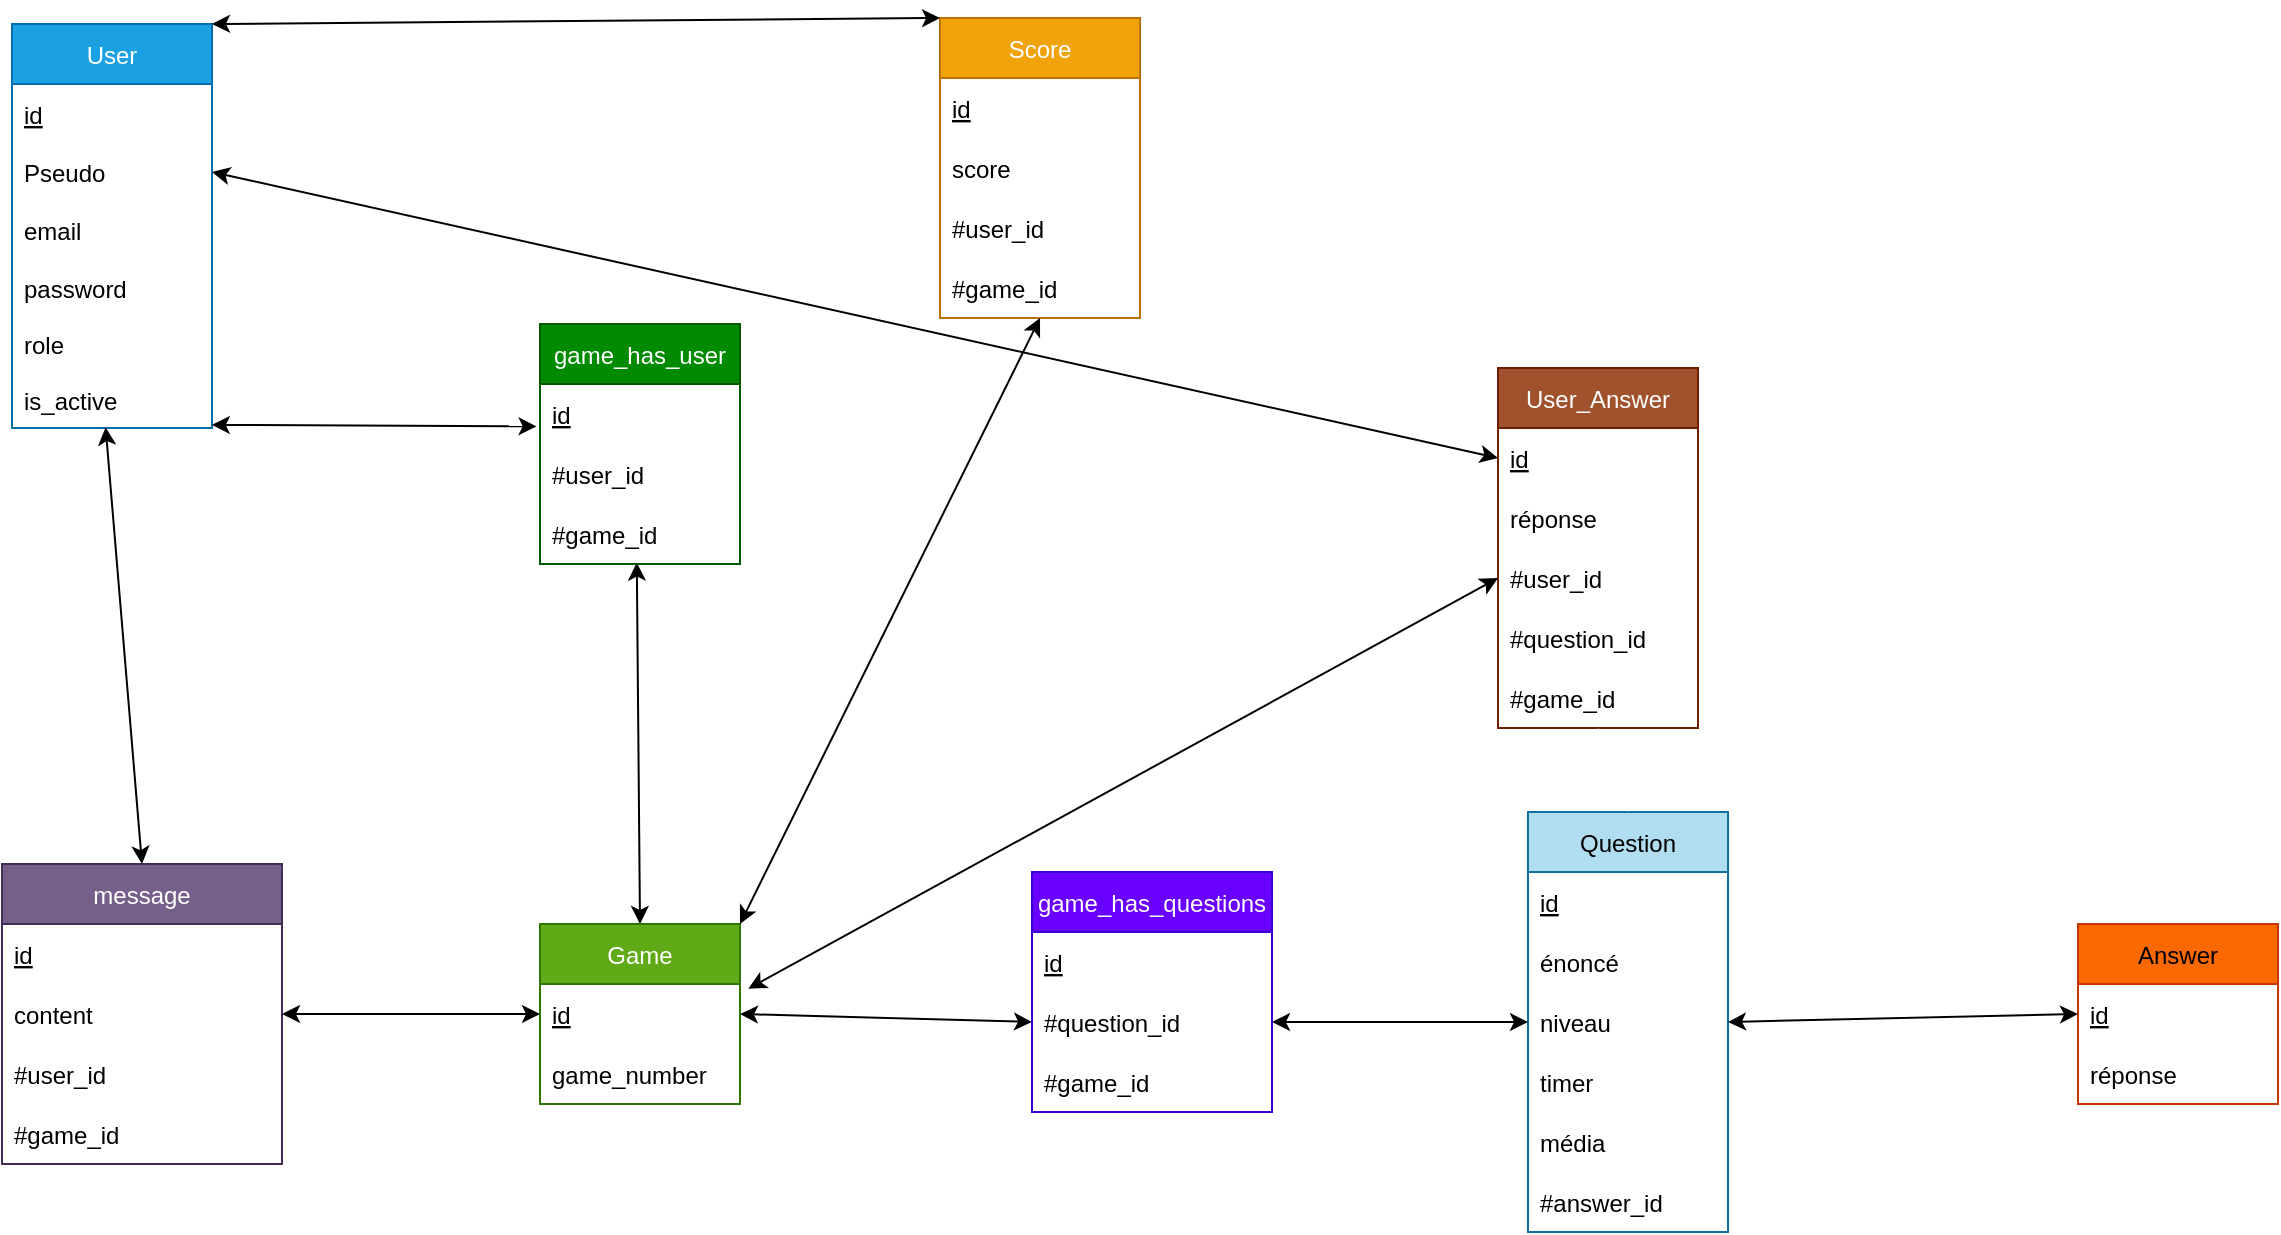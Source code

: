 <mxfile>
    <diagram id="J0Uayc_fJ_nXG9KXXlZn" name="Page-1">
        <mxGraphModel dx="3148" dy="1940" grid="0" gridSize="10" guides="1" tooltips="1" connect="1" arrows="1" fold="1" page="0" pageScale="1" pageWidth="850" pageHeight="1100" math="0" shadow="0">
            <root>
                <mxCell id="0"/>
                <mxCell id="1" parent="0"/>
                <mxCell id="2" value="User" style="swimlane;fontStyle=0;childLayout=stackLayout;horizontal=1;startSize=30;horizontalStack=0;resizeParent=1;resizeParentMax=0;resizeLast=0;collapsible=1;marginBottom=0;fillColor=#1ba1e2;fontColor=#ffffff;strokeColor=#006EAF;rounded=0;" parent="1" vertex="1">
                    <mxGeometry x="-1818" y="-759" width="100" height="202" as="geometry">
                        <mxRectangle x="-1184" y="-603" width="52" height="30" as="alternateBounds"/>
                    </mxGeometry>
                </mxCell>
                <mxCell id="3" value="id" style="text;strokeColor=none;fillColor=none;align=left;verticalAlign=middle;spacingLeft=4;spacingRight=4;overflow=hidden;points=[[0,0.5],[1,0.5]];portConstraint=eastwest;rotatable=0;fontStyle=4;rounded=0;" parent="2" vertex="1">
                    <mxGeometry y="30" width="100" height="30" as="geometry"/>
                </mxCell>
                <mxCell id="4" value="Pseudo" style="text;strokeColor=none;fillColor=none;align=left;verticalAlign=middle;spacingLeft=4;spacingRight=4;overflow=hidden;points=[[0,0.5],[1,0.5]];portConstraint=eastwest;rotatable=0;rounded=0;" parent="2" vertex="1">
                    <mxGeometry y="60" width="100" height="28" as="geometry"/>
                </mxCell>
                <mxCell id="5" value="email" style="text;strokeColor=none;fillColor=none;align=left;verticalAlign=middle;spacingLeft=4;spacingRight=4;overflow=hidden;points=[[0,0.5],[1,0.5]];portConstraint=eastwest;rotatable=0;rounded=0;" parent="2" vertex="1">
                    <mxGeometry y="88" width="100" height="30" as="geometry"/>
                </mxCell>
                <mxCell id="6" value="password" style="text;strokeColor=none;fillColor=none;align=left;verticalAlign=middle;spacingLeft=4;spacingRight=4;overflow=hidden;points=[[0,0.5],[1,0.5]];portConstraint=eastwest;rotatable=0;rounded=0;" parent="2" vertex="1">
                    <mxGeometry y="118" width="100" height="28" as="geometry"/>
                </mxCell>
                <mxCell id="7" value="role" style="text;strokeColor=none;fillColor=none;align=left;verticalAlign=middle;spacingLeft=4;spacingRight=4;overflow=hidden;points=[[0,0.5],[1,0.5]];portConstraint=eastwest;rotatable=0;rounded=0;" parent="2" vertex="1">
                    <mxGeometry y="146" width="100" height="28" as="geometry"/>
                </mxCell>
                <mxCell id="8" value="is_active" style="text;strokeColor=none;fillColor=none;align=left;verticalAlign=middle;spacingLeft=4;spacingRight=4;overflow=hidden;points=[[0,0.5],[1,0.5]];portConstraint=eastwest;rotatable=0;rounded=0;" parent="2" vertex="1">
                    <mxGeometry y="174" width="100" height="28" as="geometry"/>
                </mxCell>
                <mxCell id="74" style="edgeStyle=none;html=1;entryX=0.484;entryY=0.977;entryDx=0;entryDy=0;entryPerimeter=0;exitX=0.5;exitY=0;exitDx=0;exitDy=0;startArrow=classic;startFill=1;" parent="1" source="9" target="82" edge="1">
                    <mxGeometry relative="1" as="geometry">
                        <mxPoint x="-1523" y="-552" as="targetPoint"/>
                        <mxPoint x="-1521" y="-392" as="sourcePoint"/>
                    </mxGeometry>
                </mxCell>
                <mxCell id="9" value="Game" style="swimlane;fontStyle=0;childLayout=stackLayout;horizontal=1;startSize=30;horizontalStack=0;resizeParent=1;resizeParentMax=0;resizeLast=0;collapsible=1;marginBottom=0;fillColor=#60a917;fontColor=#ffffff;strokeColor=#2D7600;rounded=0;" parent="1" vertex="1">
                    <mxGeometry x="-1554" y="-309" width="100" height="90" as="geometry">
                        <mxRectangle x="-1184" y="-603" width="52" height="30" as="alternateBounds"/>
                    </mxGeometry>
                </mxCell>
                <mxCell id="10" value="id" style="text;strokeColor=none;fillColor=none;align=left;verticalAlign=middle;spacingLeft=4;spacingRight=4;overflow=hidden;points=[[0,0.5],[1,0.5]];portConstraint=eastwest;rotatable=0;fontStyle=4;rounded=0;" parent="9" vertex="1">
                    <mxGeometry y="30" width="100" height="30" as="geometry"/>
                </mxCell>
                <mxCell id="11" value="game_number" style="text;strokeColor=none;fillColor=none;align=left;verticalAlign=middle;spacingLeft=4;spacingRight=4;overflow=hidden;points=[[0,0.5],[1,0.5]];portConstraint=eastwest;rotatable=0;fontStyle=0;rounded=0;" parent="9" vertex="1">
                    <mxGeometry y="60" width="100" height="30" as="geometry"/>
                </mxCell>
                <mxCell id="12" value="Score" style="swimlane;fontStyle=0;childLayout=stackLayout;horizontal=1;startSize=30;horizontalStack=0;resizeParent=1;resizeParentMax=0;resizeLast=0;collapsible=1;marginBottom=0;fillColor=#f0a30a;strokeColor=#BD7000;rounded=0;fontColor=#FFFFFF;" parent="1" vertex="1">
                    <mxGeometry x="-1354" y="-762" width="100" height="150" as="geometry">
                        <mxRectangle x="-1184" y="-603" width="52" height="30" as="alternateBounds"/>
                    </mxGeometry>
                </mxCell>
                <mxCell id="13" value="id" style="text;strokeColor=none;fillColor=none;align=left;verticalAlign=middle;spacingLeft=4;spacingRight=4;overflow=hidden;points=[[0,0.5],[1,0.5]];portConstraint=eastwest;rotatable=0;fontStyle=4;rounded=0;" parent="12" vertex="1">
                    <mxGeometry y="30" width="100" height="30" as="geometry"/>
                </mxCell>
                <mxCell id="14" value="score" style="text;strokeColor=none;fillColor=none;align=left;verticalAlign=middle;spacingLeft=4;spacingRight=4;overflow=hidden;points=[[0,0.5],[1,0.5]];portConstraint=eastwest;rotatable=0;fontStyle=0;rounded=0;" parent="12" vertex="1">
                    <mxGeometry y="60" width="100" height="30" as="geometry"/>
                </mxCell>
                <mxCell id="72" value="#user_id" style="text;strokeColor=none;fillColor=none;align=left;verticalAlign=middle;spacingLeft=4;spacingRight=4;overflow=hidden;points=[[0,0.5],[1,0.5]];portConstraint=eastwest;rotatable=0;fontStyle=0;rounded=0;" parent="12" vertex="1">
                    <mxGeometry y="90" width="100" height="30" as="geometry"/>
                </mxCell>
                <mxCell id="84" value="#game_id" style="text;strokeColor=none;fillColor=none;align=left;verticalAlign=middle;spacingLeft=4;spacingRight=4;overflow=hidden;points=[[0,0.5],[1,0.5]];portConstraint=eastwest;rotatable=0;fontStyle=0;rounded=0;" parent="12" vertex="1">
                    <mxGeometry y="120" width="100" height="30" as="geometry"/>
                </mxCell>
                <mxCell id="23" value="Question" style="swimlane;fontStyle=0;childLayout=stackLayout;horizontal=1;startSize=30;horizontalStack=0;resizeParent=1;resizeParentMax=0;resizeLast=0;collapsible=1;marginBottom=0;fillColor=#b1ddf0;strokeColor=#10739e;rounded=0;" parent="1" vertex="1">
                    <mxGeometry x="-1060" y="-365" width="100" height="210" as="geometry">
                        <mxRectangle x="-1184" y="-603" width="52" height="30" as="alternateBounds"/>
                    </mxGeometry>
                </mxCell>
                <mxCell id="24" value="id" style="text;strokeColor=none;fillColor=none;align=left;verticalAlign=middle;spacingLeft=4;spacingRight=4;overflow=hidden;points=[[0,0.5],[1,0.5]];portConstraint=eastwest;rotatable=0;fontStyle=4;rounded=0;" parent="23" vertex="1">
                    <mxGeometry y="30" width="100" height="30" as="geometry"/>
                </mxCell>
                <mxCell id="25" value="énoncé" style="text;strokeColor=none;fillColor=none;align=left;verticalAlign=middle;spacingLeft=4;spacingRight=4;overflow=hidden;points=[[0,0.5],[1,0.5]];portConstraint=eastwest;rotatable=0;fontStyle=0;rounded=0;" parent="23" vertex="1">
                    <mxGeometry y="60" width="100" height="30" as="geometry"/>
                </mxCell>
                <mxCell id="26" value="niveau" style="text;strokeColor=none;fillColor=none;align=left;verticalAlign=middle;spacingLeft=4;spacingRight=4;overflow=hidden;points=[[0,0.5],[1,0.5]];portConstraint=eastwest;rotatable=0;fontStyle=0;rounded=0;" parent="23" vertex="1">
                    <mxGeometry y="90" width="100" height="30" as="geometry"/>
                </mxCell>
                <mxCell id="27" value="timer" style="text;strokeColor=none;fillColor=none;align=left;verticalAlign=middle;spacingLeft=4;spacingRight=4;overflow=hidden;points=[[0,0.5],[1,0.5]];portConstraint=eastwest;rotatable=0;fontStyle=0;rounded=0;" parent="23" vertex="1">
                    <mxGeometry y="120" width="100" height="30" as="geometry"/>
                </mxCell>
                <mxCell id="28" value="média" style="text;strokeColor=none;fillColor=none;align=left;verticalAlign=middle;spacingLeft=4;spacingRight=4;overflow=hidden;points=[[0,0.5],[1,0.5]];portConstraint=eastwest;rotatable=0;fontStyle=0;rounded=0;" parent="23" vertex="1">
                    <mxGeometry y="150" width="100" height="30" as="geometry"/>
                </mxCell>
                <mxCell id="92" value="#answer_id" style="text;strokeColor=none;fillColor=none;align=left;verticalAlign=middle;spacingLeft=4;spacingRight=4;overflow=hidden;points=[[0,0.5],[1,0.5]];portConstraint=eastwest;rotatable=0;fontStyle=0;rounded=0;" parent="23" vertex="1">
                    <mxGeometry y="180" width="100" height="30" as="geometry"/>
                </mxCell>
                <mxCell id="29" value="Answer" style="swimlane;fontStyle=0;childLayout=stackLayout;horizontal=1;startSize=30;horizontalStack=0;resizeParent=1;resizeParentMax=0;resizeLast=0;collapsible=1;marginBottom=0;fillColor=#fa6800;strokeColor=#C73500;rounded=0;fontColor=#000000;" parent="1" vertex="1">
                    <mxGeometry x="-785" y="-309" width="100" height="90" as="geometry">
                        <mxRectangle x="-1184" y="-603" width="52" height="30" as="alternateBounds"/>
                    </mxGeometry>
                </mxCell>
                <mxCell id="30" value="id" style="text;strokeColor=none;fillColor=none;align=left;verticalAlign=middle;spacingLeft=4;spacingRight=4;overflow=hidden;points=[[0,0.5],[1,0.5]];portConstraint=eastwest;rotatable=0;fontStyle=4;rounded=0;" parent="29" vertex="1">
                    <mxGeometry y="30" width="100" height="30" as="geometry"/>
                </mxCell>
                <mxCell id="31" value="réponse" style="text;strokeColor=none;fillColor=none;align=left;verticalAlign=middle;spacingLeft=4;spacingRight=4;overflow=hidden;points=[[0,0.5],[1,0.5]];portConstraint=eastwest;rotatable=0;fontStyle=0;rounded=0;" parent="29" vertex="1">
                    <mxGeometry y="60" width="100" height="30" as="geometry"/>
                </mxCell>
                <mxCell id="44" value="message" style="swimlane;fontStyle=0;childLayout=stackLayout;horizontal=1;startSize=30;horizontalStack=0;resizeParent=1;resizeParentMax=0;resizeLast=0;collapsible=1;marginBottom=0;fillColor=#76608a;fontColor=#ffffff;strokeColor=#432D57;rounded=0;" parent="1" vertex="1">
                    <mxGeometry x="-1823" y="-339" width="140" height="150" as="geometry"/>
                </mxCell>
                <mxCell id="45" value="id" style="text;strokeColor=none;fillColor=none;align=left;verticalAlign=middle;spacingLeft=4;spacingRight=4;overflow=hidden;points=[[0,0.5],[1,0.5]];portConstraint=eastwest;rotatable=0;fontStyle=4;rounded=0;" parent="44" vertex="1">
                    <mxGeometry y="30" width="140" height="30" as="geometry"/>
                </mxCell>
                <mxCell id="46" value="content" style="text;strokeColor=none;fillColor=none;align=left;verticalAlign=middle;spacingLeft=4;spacingRight=4;overflow=hidden;points=[[0,0.5],[1,0.5]];portConstraint=eastwest;rotatable=0;rounded=0;" parent="44" vertex="1">
                    <mxGeometry y="60" width="140" height="30" as="geometry"/>
                </mxCell>
                <mxCell id="68" value="#user_id" style="text;strokeColor=none;fillColor=none;align=left;verticalAlign=middle;spacingLeft=4;spacingRight=4;overflow=hidden;points=[[0,0.5],[1,0.5]];portConstraint=eastwest;rotatable=0;rounded=0;" parent="44" vertex="1">
                    <mxGeometry y="90" width="140" height="30" as="geometry"/>
                </mxCell>
                <mxCell id="70" value="#game_id" style="text;strokeColor=none;fillColor=none;align=left;verticalAlign=middle;spacingLeft=4;spacingRight=4;overflow=hidden;points=[[0,0.5],[1,0.5]];portConstraint=eastwest;rotatable=0;rounded=0;" parent="44" vertex="1">
                    <mxGeometry y="120" width="140" height="30" as="geometry"/>
                </mxCell>
                <mxCell id="50" value="User_Answer" style="swimlane;fontStyle=0;childLayout=stackLayout;horizontal=1;startSize=30;horizontalStack=0;resizeParent=1;resizeParentMax=0;resizeLast=0;collapsible=1;marginBottom=0;fillColor=#a0522d;strokeColor=#6D1F00;rounded=0;fontColor=#ffffff;" parent="1" vertex="1">
                    <mxGeometry x="-1075" y="-587" width="100" height="180" as="geometry">
                        <mxRectangle x="-1184" y="-603" width="52" height="30" as="alternateBounds"/>
                    </mxGeometry>
                </mxCell>
                <mxCell id="51" value="id" style="text;strokeColor=none;fillColor=none;align=left;verticalAlign=middle;spacingLeft=4;spacingRight=4;overflow=hidden;points=[[0,0.5],[1,0.5]];portConstraint=eastwest;rotatable=0;fontStyle=4;rounded=0;" parent="50" vertex="1">
                    <mxGeometry y="30" width="100" height="30" as="geometry"/>
                </mxCell>
                <mxCell id="52" value="réponse" style="text;strokeColor=none;fillColor=none;align=left;verticalAlign=middle;spacingLeft=4;spacingRight=4;overflow=hidden;points=[[0,0.5],[1,0.5]];portConstraint=eastwest;rotatable=0;fontStyle=0;rounded=0;" parent="50" vertex="1">
                    <mxGeometry y="60" width="100" height="30" as="geometry"/>
                </mxCell>
                <mxCell id="95" value="#user_id" style="text;strokeColor=none;fillColor=none;align=left;verticalAlign=middle;spacingLeft=4;spacingRight=4;overflow=hidden;points=[[0,0.5],[1,0.5]];portConstraint=eastwest;rotatable=0;fontStyle=0;rounded=0;" parent="50" vertex="1">
                    <mxGeometry y="90" width="100" height="30" as="geometry"/>
                </mxCell>
                <mxCell id="96" value="#question_id" style="text;strokeColor=none;fillColor=none;align=left;verticalAlign=middle;spacingLeft=4;spacingRight=4;overflow=hidden;points=[[0,0.5],[1,0.5]];portConstraint=eastwest;rotatable=0;fontStyle=0;rounded=0;" parent="50" vertex="1">
                    <mxGeometry y="120" width="100" height="30" as="geometry"/>
                </mxCell>
                <mxCell id="163" value="#game_id" style="text;strokeColor=none;fillColor=none;align=left;verticalAlign=middle;spacingLeft=4;spacingRight=4;overflow=hidden;points=[[0,0.5],[1,0.5]];portConstraint=eastwest;rotatable=0;fontStyle=0;rounded=0;" vertex="1" parent="50">
                    <mxGeometry y="150" width="100" height="30" as="geometry"/>
                </mxCell>
                <mxCell id="67" value="" style="endArrow=classic;startArrow=classic;html=1;entryX=0.468;entryY=0.986;entryDx=0;entryDy=0;entryPerimeter=0;exitX=0.5;exitY=0;exitDx=0;exitDy=0;" parent="1" source="44" target="8" edge="1">
                    <mxGeometry width="50" height="50" relative="1" as="geometry">
                        <mxPoint x="-1793" y="-485" as="sourcePoint"/>
                        <mxPoint x="-1743" y="-535" as="targetPoint"/>
                    </mxGeometry>
                </mxCell>
                <mxCell id="69" value="" style="endArrow=classic;startArrow=classic;html=1;entryX=0;entryY=0.5;entryDx=0;entryDy=0;exitX=1;exitY=0.5;exitDx=0;exitDy=0;" parent="1" source="46" target="10" edge="1">
                    <mxGeometry width="50" height="50" relative="1" as="geometry">
                        <mxPoint x="-1745" y="-379.0" as="sourcePoint"/>
                        <mxPoint x="-1746.2" y="-466.392" as="targetPoint"/>
                    </mxGeometry>
                </mxCell>
                <mxCell id="71" value="" style="endArrow=classic;startArrow=classic;html=1;entryX=0;entryY=0;entryDx=0;entryDy=0;exitX=1;exitY=0;exitDx=0;exitDy=0;" parent="1" source="2" target="12" edge="1">
                    <mxGeometry width="50" height="50" relative="1" as="geometry">
                        <mxPoint x="-1760" y="-460.0" as="sourcePoint"/>
                        <mxPoint x="-1761.2" y="-547.392" as="targetPoint"/>
                    </mxGeometry>
                </mxCell>
                <mxCell id="73" value="" style="endArrow=classic;startArrow=classic;html=1;exitX=0.999;exitY=0.944;exitDx=0;exitDy=0;exitPerimeter=0;entryX=-0.017;entryY=0.707;entryDx=0;entryDy=0;entryPerimeter=0;" parent="1" source="8" target="76" edge="1">
                    <mxGeometry width="50" height="50" relative="1" as="geometry">
                        <mxPoint x="-1704" y="-547" as="sourcePoint"/>
                        <mxPoint x="-1609" y="-496" as="targetPoint"/>
                    </mxGeometry>
                </mxCell>
                <mxCell id="75" value="game_has_user" style="swimlane;fontStyle=0;childLayout=stackLayout;horizontal=1;startSize=30;horizontalStack=0;resizeParent=1;resizeParentMax=0;resizeLast=0;collapsible=1;marginBottom=0;fillColor=#008a00;fontColor=#ffffff;strokeColor=#005700;rounded=0;" parent="1" vertex="1">
                    <mxGeometry x="-1554" y="-609" width="100" height="120" as="geometry">
                        <mxRectangle x="-1184" y="-603" width="52" height="30" as="alternateBounds"/>
                    </mxGeometry>
                </mxCell>
                <mxCell id="76" value="id" style="text;strokeColor=none;fillColor=none;align=left;verticalAlign=middle;spacingLeft=4;spacingRight=4;overflow=hidden;points=[[0,0.5],[1,0.5]];portConstraint=eastwest;rotatable=0;fontStyle=4;rounded=0;" parent="75" vertex="1">
                    <mxGeometry y="30" width="100" height="30" as="geometry"/>
                </mxCell>
                <mxCell id="81" value="#user_id" style="text;strokeColor=none;fillColor=none;align=left;verticalAlign=middle;spacingLeft=4;spacingRight=4;overflow=hidden;points=[[0,0.5],[1,0.5]];portConstraint=eastwest;rotatable=0;fontStyle=0;rounded=0;" parent="75" vertex="1">
                    <mxGeometry y="60" width="100" height="30" as="geometry"/>
                </mxCell>
                <mxCell id="82" value="#game_id" style="text;strokeColor=none;fillColor=none;align=left;verticalAlign=middle;spacingLeft=4;spacingRight=4;overflow=hidden;points=[[0,0.5],[1,0.5]];portConstraint=eastwest;rotatable=0;fontStyle=0;rounded=0;" parent="75" vertex="1">
                    <mxGeometry y="90" width="100" height="30" as="geometry"/>
                </mxCell>
                <mxCell id="83" value="" style="endArrow=classic;startArrow=classic;html=1;entryX=0.5;entryY=1;entryDx=0;entryDy=0;exitX=1;exitY=0;exitDx=0;exitDy=0;" parent="1" source="9" target="12" edge="1">
                    <mxGeometry width="50" height="50" relative="1" as="geometry">
                        <mxPoint x="-1601" y="-562" as="sourcePoint"/>
                        <mxPoint x="-1237" y="-565" as="targetPoint"/>
                    </mxGeometry>
                </mxCell>
                <mxCell id="85" value="game_has_questions" style="swimlane;fontStyle=0;childLayout=stackLayout;horizontal=1;startSize=30;horizontalStack=0;resizeParent=1;resizeParentMax=0;resizeLast=0;collapsible=1;marginBottom=0;fillColor=#6a00ff;fontColor=#ffffff;strokeColor=#3700CC;rounded=0;" parent="1" vertex="1">
                    <mxGeometry x="-1308" y="-335" width="120" height="120" as="geometry">
                        <mxRectangle x="-1184" y="-603" width="52" height="30" as="alternateBounds"/>
                    </mxGeometry>
                </mxCell>
                <mxCell id="86" value="id" style="text;strokeColor=none;fillColor=none;align=left;verticalAlign=middle;spacingLeft=4;spacingRight=4;overflow=hidden;points=[[0,0.5],[1,0.5]];portConstraint=eastwest;rotatable=0;fontStyle=4;rounded=0;" parent="85" vertex="1">
                    <mxGeometry y="30" width="120" height="30" as="geometry"/>
                </mxCell>
                <mxCell id="87" value="#question_id" style="text;strokeColor=none;fillColor=none;align=left;verticalAlign=middle;spacingLeft=4;spacingRight=4;overflow=hidden;points=[[0,0.5],[1,0.5]];portConstraint=eastwest;rotatable=0;fontStyle=0;rounded=0;" parent="85" vertex="1">
                    <mxGeometry y="60" width="120" height="30" as="geometry"/>
                </mxCell>
                <mxCell id="88" value="#game_id" style="text;strokeColor=none;fillColor=none;align=left;verticalAlign=middle;spacingLeft=4;spacingRight=4;overflow=hidden;points=[[0,0.5],[1,0.5]];portConstraint=eastwest;rotatable=0;fontStyle=0;rounded=0;" parent="85" vertex="1">
                    <mxGeometry y="90" width="120" height="30" as="geometry"/>
                </mxCell>
                <mxCell id="89" style="edgeStyle=none;html=1;entryX=0;entryY=0.5;entryDx=0;entryDy=0;exitX=1;exitY=0.5;exitDx=0;exitDy=0;startArrow=classic;startFill=1;" parent="1" source="10" target="87" edge="1">
                    <mxGeometry relative="1" as="geometry">
                        <mxPoint x="-1358" y="-270.0" as="targetPoint"/>
                        <mxPoint x="-1356.4" y="-171.31" as="sourcePoint"/>
                    </mxGeometry>
                </mxCell>
                <mxCell id="90" style="edgeStyle=none;html=1;entryX=0;entryY=0.5;entryDx=0;entryDy=0;startArrow=classic;startFill=1;exitX=1;exitY=0.5;exitDx=0;exitDy=0;" parent="1" source="87" target="26" edge="1">
                    <mxGeometry relative="1" as="geometry">
                        <mxPoint x="-1485.6" y="-387.69" as="targetPoint"/>
                        <mxPoint x="-1484" y="-289" as="sourcePoint"/>
                    </mxGeometry>
                </mxCell>
                <mxCell id="91" style="edgeStyle=none;html=1;entryX=0;entryY=0.5;entryDx=0;entryDy=0;startArrow=classic;startFill=1;exitX=1;exitY=0.5;exitDx=0;exitDy=0;" parent="1" source="26" target="30" edge="1">
                    <mxGeometry relative="1" as="geometry">
                        <mxPoint x="-1050" y="-254" as="targetPoint"/>
                        <mxPoint x="-927" y="-283" as="sourcePoint"/>
                    </mxGeometry>
                </mxCell>
                <mxCell id="93" style="edgeStyle=none;html=1;entryX=0;entryY=0.5;entryDx=0;entryDy=0;exitX=1;exitY=0.5;exitDx=0;exitDy=0;startArrow=classic;startFill=1;" parent="1" source="4" target="51" edge="1">
                    <mxGeometry relative="1" as="geometry">
                        <mxPoint x="-1495.6" y="-479.69" as="targetPoint"/>
                        <mxPoint x="-1494" y="-299" as="sourcePoint"/>
                    </mxGeometry>
                </mxCell>
                <mxCell id="94" style="edgeStyle=none;html=1;entryX=0.5;entryY=1;entryDx=0;entryDy=0;exitX=0.5;exitY=0;exitDx=0;exitDy=0;startArrow=classic;startFill=1;fillColor=#e51400;strokeColor=#FFFFFF;" parent="1" source="23" target="50" edge="1">
                    <mxGeometry relative="1" as="geometry">
                        <mxPoint x="-1485.6" y="-469.69" as="targetPoint"/>
                        <mxPoint x="-1484" y="-289" as="sourcePoint"/>
                    </mxGeometry>
                </mxCell>
                <mxCell id="164" value="" style="endArrow=classic;startArrow=classic;html=1;entryX=0;entryY=0.5;entryDx=0;entryDy=0;exitX=1.042;exitY=0.078;exitDx=0;exitDy=0;exitPerimeter=0;" edge="1" parent="1" source="10" target="95">
                    <mxGeometry width="50" height="50" relative="1" as="geometry">
                        <mxPoint x="-1444" y="-299" as="sourcePoint"/>
                        <mxPoint x="-1294" y="-602.0" as="targetPoint"/>
                    </mxGeometry>
                </mxCell>
            </root>
        </mxGraphModel>
    </diagram>
</mxfile>